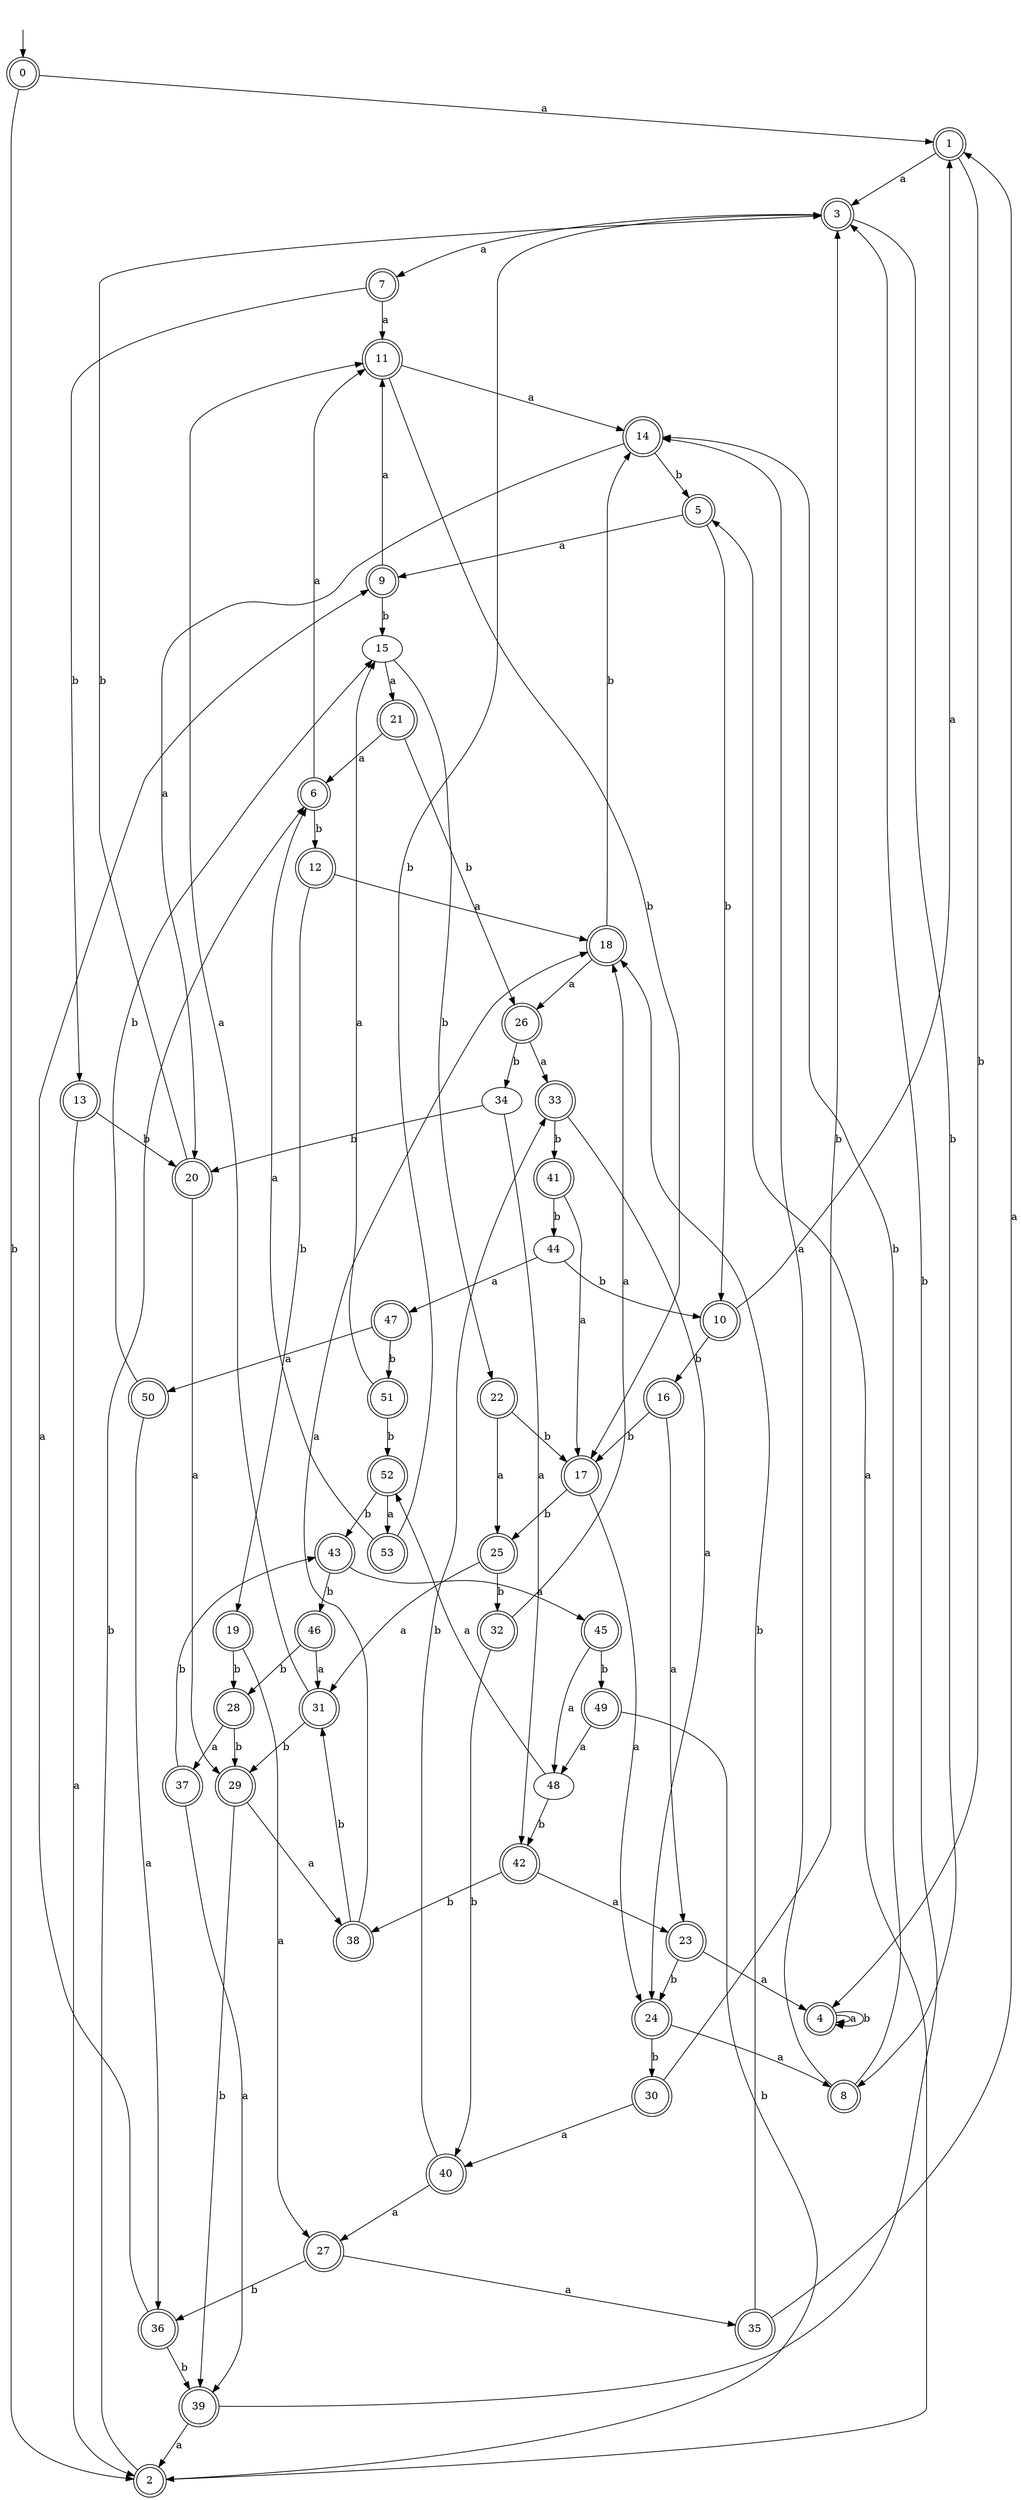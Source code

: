 digraph RandomDFA {
  __start0 [label="", shape=none];
  __start0 -> 0 [label=""];
  0 [shape=circle] [shape=doublecircle]
  0 -> 1 [label="a"]
  0 -> 2 [label="b"]
  1 [shape=doublecircle]
  1 -> 3 [label="a"]
  1 -> 4 [label="b"]
  2 [shape=doublecircle]
  2 -> 5 [label="a"]
  2 -> 6 [label="b"]
  3 [shape=doublecircle]
  3 -> 7 [label="a"]
  3 -> 8 [label="b"]
  4 [shape=doublecircle]
  4 -> 4 [label="a"]
  4 -> 4 [label="b"]
  5 [shape=doublecircle]
  5 -> 9 [label="a"]
  5 -> 10 [label="b"]
  6 [shape=doublecircle]
  6 -> 11 [label="a"]
  6 -> 12 [label="b"]
  7 [shape=doublecircle]
  7 -> 11 [label="a"]
  7 -> 13 [label="b"]
  8 [shape=doublecircle]
  8 -> 14 [label="a"]
  8 -> 14 [label="b"]
  9 [shape=doublecircle]
  9 -> 11 [label="a"]
  9 -> 15 [label="b"]
  10 [shape=doublecircle]
  10 -> 1 [label="a"]
  10 -> 16 [label="b"]
  11 [shape=doublecircle]
  11 -> 14 [label="a"]
  11 -> 17 [label="b"]
  12 [shape=doublecircle]
  12 -> 18 [label="a"]
  12 -> 19 [label="b"]
  13 [shape=doublecircle]
  13 -> 2 [label="a"]
  13 -> 20 [label="b"]
  14 [shape=doublecircle]
  14 -> 20 [label="a"]
  14 -> 5 [label="b"]
  15
  15 -> 21 [label="a"]
  15 -> 22 [label="b"]
  16 [shape=doublecircle]
  16 -> 23 [label="a"]
  16 -> 17 [label="b"]
  17 [shape=doublecircle]
  17 -> 24 [label="a"]
  17 -> 25 [label="b"]
  18 [shape=doublecircle]
  18 -> 26 [label="a"]
  18 -> 14 [label="b"]
  19 [shape=doublecircle]
  19 -> 27 [label="a"]
  19 -> 28 [label="b"]
  20 [shape=doublecircle]
  20 -> 29 [label="a"]
  20 -> 3 [label="b"]
  21 [shape=doublecircle]
  21 -> 6 [label="a"]
  21 -> 26 [label="b"]
  22 [shape=doublecircle]
  22 -> 25 [label="a"]
  22 -> 17 [label="b"]
  23 [shape=doublecircle]
  23 -> 4 [label="a"]
  23 -> 24 [label="b"]
  24 [shape=doublecircle]
  24 -> 8 [label="a"]
  24 -> 30 [label="b"]
  25 [shape=doublecircle]
  25 -> 31 [label="a"]
  25 -> 32 [label="b"]
  26 [shape=doublecircle]
  26 -> 33 [label="a"]
  26 -> 34 [label="b"]
  27 [shape=doublecircle]
  27 -> 35 [label="a"]
  27 -> 36 [label="b"]
  28 [shape=doublecircle]
  28 -> 37 [label="a"]
  28 -> 29 [label="b"]
  29 [shape=doublecircle]
  29 -> 38 [label="a"]
  29 -> 39 [label="b"]
  30 [shape=doublecircle]
  30 -> 40 [label="a"]
  30 -> 3 [label="b"]
  31 [shape=doublecircle]
  31 -> 11 [label="a"]
  31 -> 29 [label="b"]
  32 [shape=doublecircle]
  32 -> 18 [label="a"]
  32 -> 40 [label="b"]
  33 [shape=doublecircle]
  33 -> 24 [label="a"]
  33 -> 41 [label="b"]
  34
  34 -> 42 [label="a"]
  34 -> 20 [label="b"]
  35 [shape=doublecircle]
  35 -> 1 [label="a"]
  35 -> 18 [label="b"]
  36 [shape=doublecircle]
  36 -> 9 [label="a"]
  36 -> 39 [label="b"]
  37 [shape=doublecircle]
  37 -> 39 [label="a"]
  37 -> 43 [label="b"]
  38 [shape=doublecircle]
  38 -> 18 [label="a"]
  38 -> 31 [label="b"]
  39 [shape=doublecircle]
  39 -> 2 [label="a"]
  39 -> 3 [label="b"]
  40 [shape=doublecircle]
  40 -> 27 [label="a"]
  40 -> 33 [label="b"]
  41 [shape=doublecircle]
  41 -> 17 [label="a"]
  41 -> 44 [label="b"]
  42 [shape=doublecircle]
  42 -> 23 [label="a"]
  42 -> 38 [label="b"]
  43 [shape=doublecircle]
  43 -> 45 [label="a"]
  43 -> 46 [label="b"]
  44
  44 -> 47 [label="a"]
  44 -> 10 [label="b"]
  45 [shape=doublecircle]
  45 -> 48 [label="a"]
  45 -> 49 [label="b"]
  46 [shape=doublecircle]
  46 -> 31 [label="a"]
  46 -> 28 [label="b"]
  47 [shape=doublecircle]
  47 -> 50 [label="a"]
  47 -> 51 [label="b"]
  48
  48 -> 52 [label="a"]
  48 -> 42 [label="b"]
  49 [shape=doublecircle]
  49 -> 48 [label="a"]
  49 -> 2 [label="b"]
  50 [shape=doublecircle]
  50 -> 36 [label="a"]
  50 -> 15 [label="b"]
  51 [shape=doublecircle]
  51 -> 15 [label="a"]
  51 -> 52 [label="b"]
  52 [shape=doublecircle]
  52 -> 53 [label="a"]
  52 -> 43 [label="b"]
  53 [shape=doublecircle]
  53 -> 6 [label="a"]
  53 -> 3 [label="b"]
}
